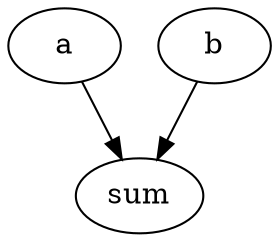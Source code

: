 strict digraph "" {
	a	[complexity=4,
		importance=0.5,
		rank=0.125];
	sum	[complexity=0,
		importance=0.300000190735,
		rank=0.0];
	a -> sum;
	b	[complexity=4,
		importance=0.5,
		rank=0.125];
	b -> sum;
}
